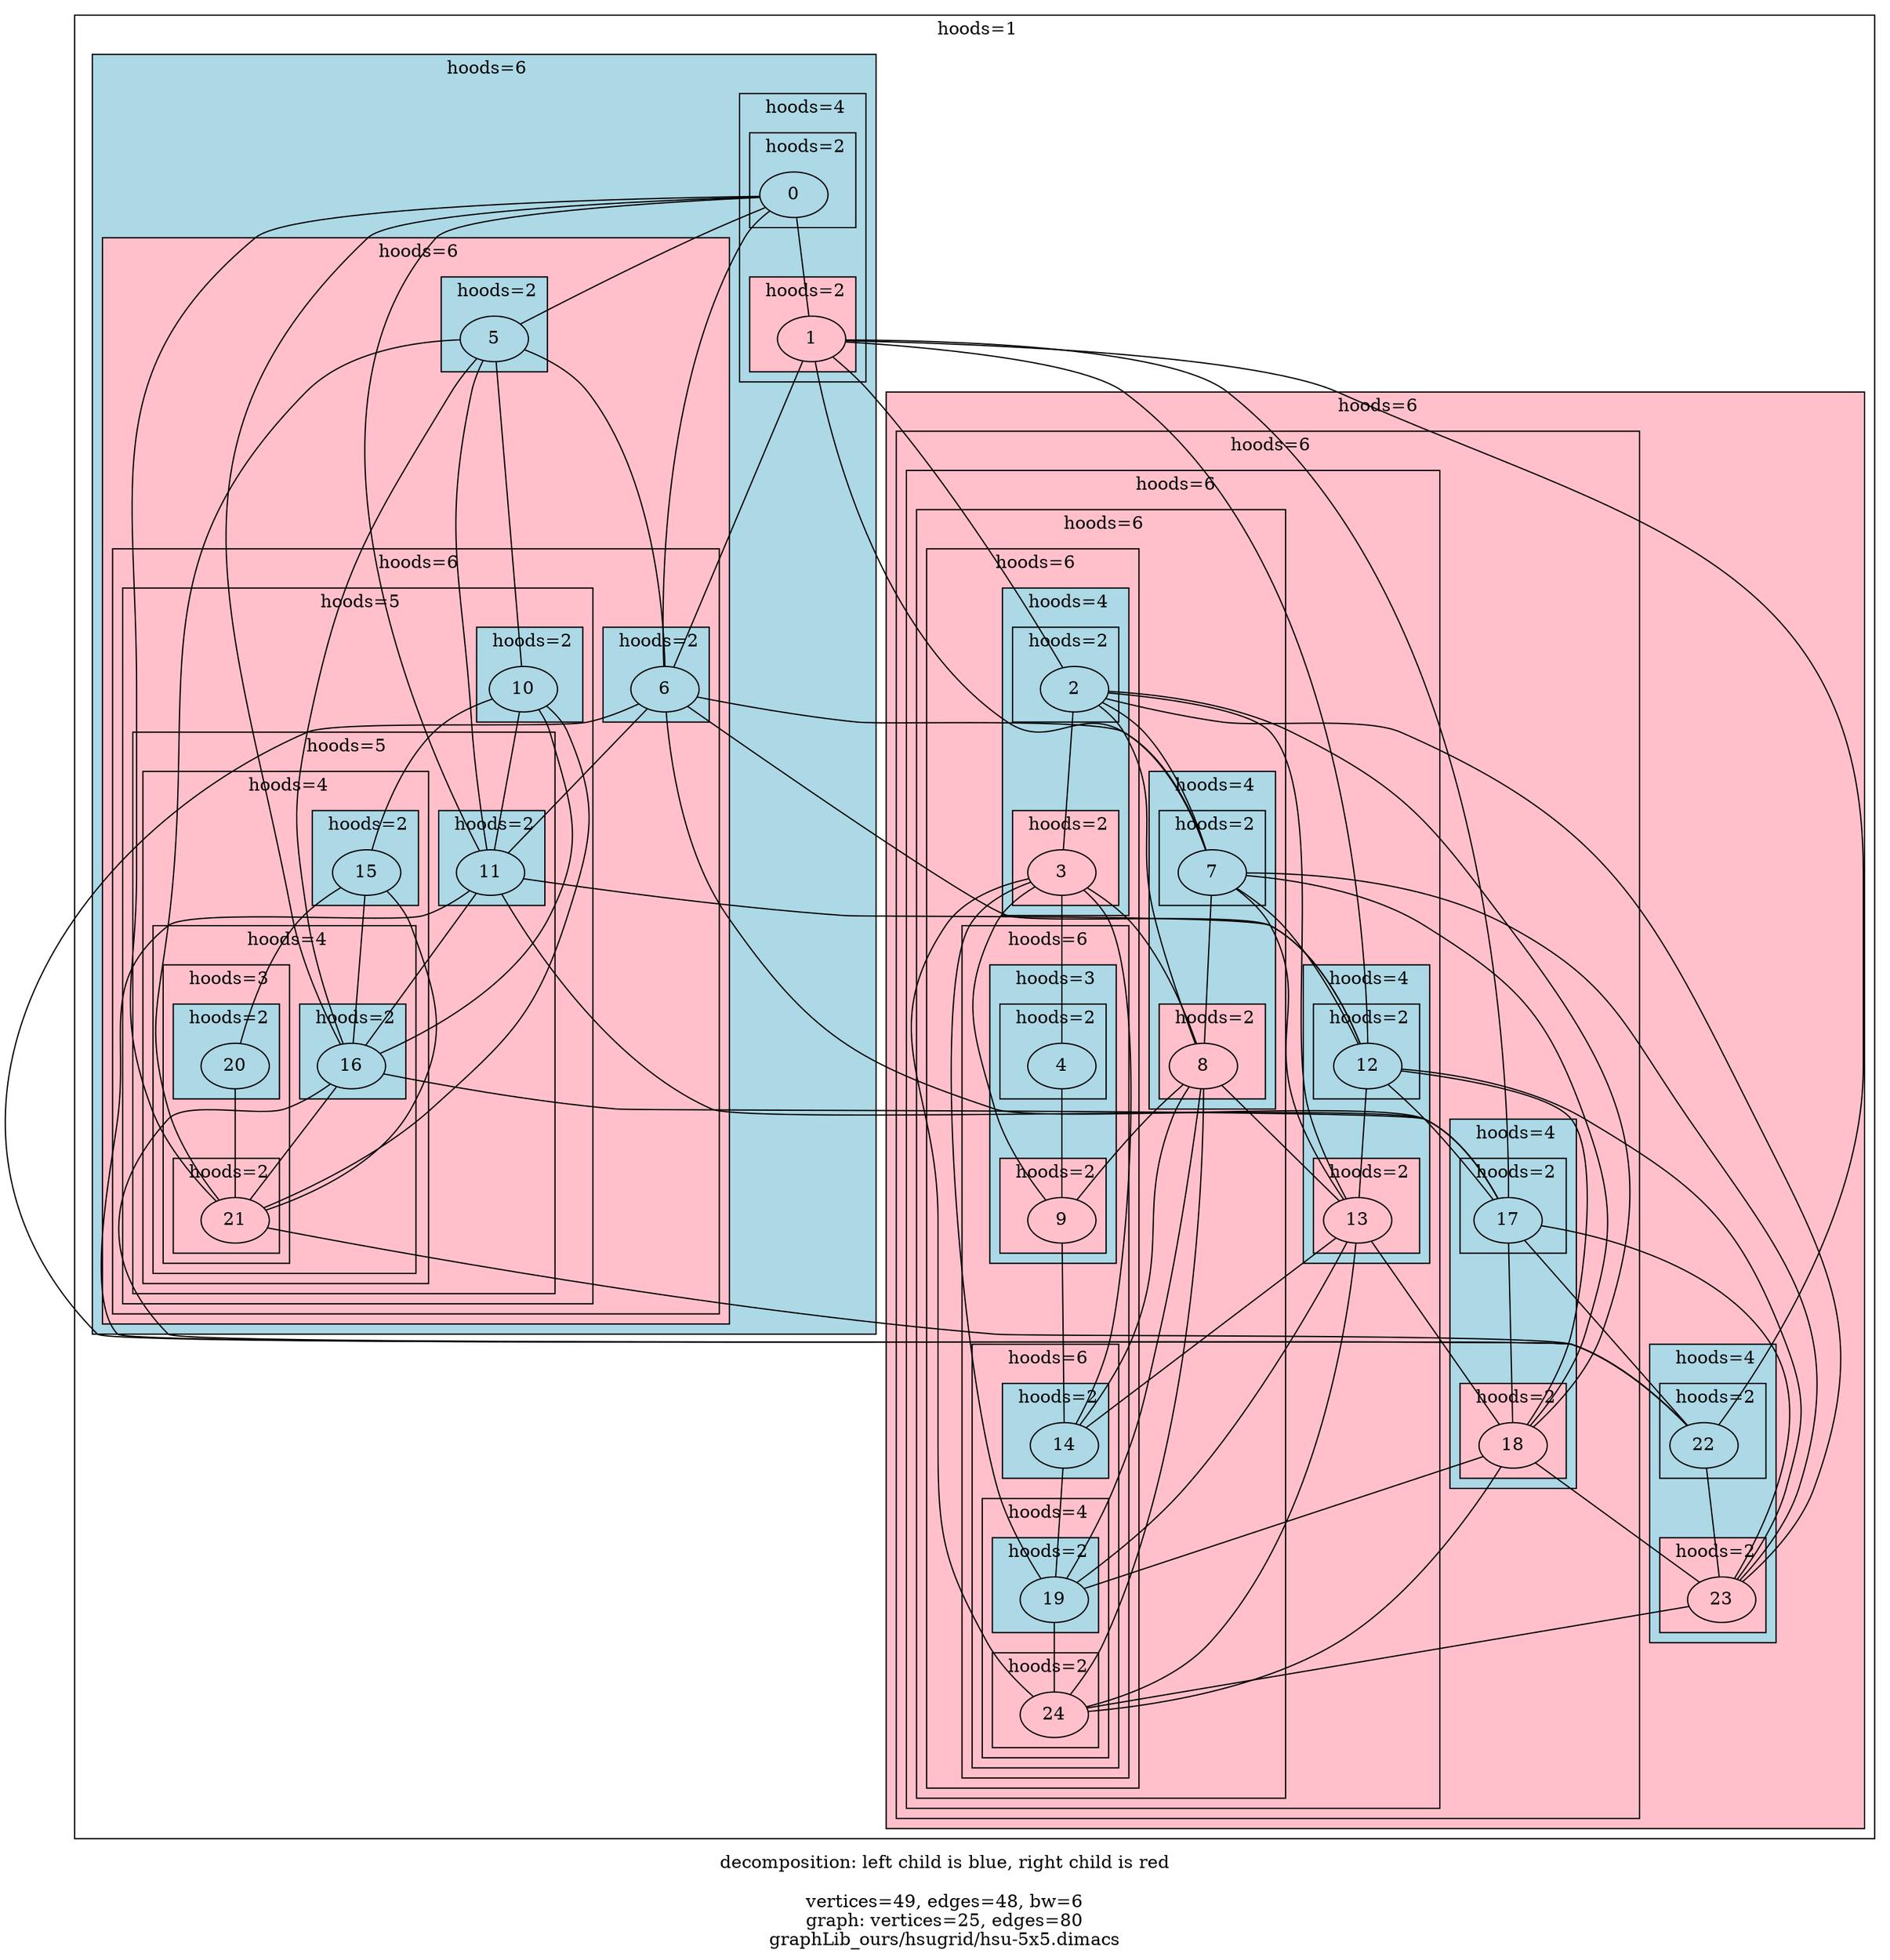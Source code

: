 graph {
label = "decomposition: left child is blue, right child is red\n\nvertices=49, edges=48, bw=6\ngraph: vertices=25, edges=80\ngraphLib_ours/hsugrid/hsu-5x5.dimacs"; 

subgraph cluster_0{
label = " hoods=1";
6775863;
31753535;
31983818;
10038190;
179514;
30752603;
20092482;
2545159;
28154095;
1281123;
23459640;
21607056;
23738549;
11601738;
5612344;
5170955;
2272087;
2026549;
2476072;
7860099;
886220;
30102190;
27337877;
6865516;
28591825;

subgraph cluster_1{
style=filled;
fillcolor = lightblue;label = " hoods=6";
6775863;
31753535;
30752603;
20092482;
23459640;
21607056;
5170955;
2272087;
886220;
30102190;

subgraph cluster_31{
style=filled;
fillcolor = lightblue;label = " hoods=4";
6775863;
31753535;

subgraph cluster_47{
style=filled;
fillcolor = lightblue;label = " hoods=2";
6775863;
}

subgraph cluster_48{
style=filled;
fillcolor = pink;label = " hoods=2";
31753535;
}
}

subgraph cluster_32{
style=filled;
fillcolor = pink;label = " hoods=6";
30752603;
20092482;
23459640;
21607056;
5170955;
2272087;
886220;
30102190;

subgraph cluster_33{
style=filled;
fillcolor = lightblue;label = " hoods=2";
30752603;
}

subgraph cluster_34{
style=filled;
fillcolor = pink;label = " hoods=6";
20092482;
23459640;
21607056;
5170955;
2272087;
886220;
30102190;

subgraph cluster_35{
style=filled;
fillcolor = lightblue;label = " hoods=2";
20092482;
}

subgraph cluster_36{
style=filled;
fillcolor = pink;label = " hoods=5";
23459640;
21607056;
5170955;
2272087;
886220;
30102190;

subgraph cluster_37{
style=filled;
fillcolor = lightblue;label = " hoods=2";
23459640;
}

subgraph cluster_38{
style=filled;
fillcolor = pink;label = " hoods=5";
21607056;
5170955;
2272087;
886220;
30102190;

subgraph cluster_39{
style=filled;
fillcolor = lightblue;label = " hoods=2";
21607056;
}

subgraph cluster_40{
style=filled;
fillcolor = pink;label = " hoods=4";
5170955;
2272087;
886220;
30102190;

subgraph cluster_41{
style=filled;
fillcolor = lightblue;label = " hoods=2";
5170955;
}

subgraph cluster_42{
style=filled;
fillcolor = pink;label = " hoods=4";
2272087;
886220;
30102190;

subgraph cluster_43{
style=filled;
fillcolor = lightblue;label = " hoods=2";
2272087;
}

subgraph cluster_44{
style=filled;
fillcolor = pink;label = " hoods=3";
886220;
30102190;

subgraph cluster_45{
style=filled;
fillcolor = lightblue;label = " hoods=2";
886220;
}

subgraph cluster_46{
style=filled;
fillcolor = pink;label = " hoods=2";
30102190;
}
}
}
}
}
}
}
}
}

subgraph cluster_2{
style=filled;
fillcolor = pink;label = " hoods=6";
31983818;
10038190;
179514;
2545159;
28154095;
1281123;
23738549;
11601738;
5612344;
2026549;
2476072;
7860099;
27337877;
6865516;
28591825;

subgraph cluster_3{
style=filled;
fillcolor = lightblue;label = " hoods=4";
27337877;
6865516;

subgraph cluster_29{
style=filled;
fillcolor = lightblue;label = " hoods=2";
27337877;
}

subgraph cluster_30{
style=filled;
fillcolor = pink;label = " hoods=2";
6865516;
}
}

subgraph cluster_4{
style=filled;
fillcolor = pink;label = " hoods=6";
31983818;
10038190;
179514;
2545159;
28154095;
1281123;
23738549;
11601738;
5612344;
2026549;
2476072;
7860099;
28591825;

subgraph cluster_5{
style=filled;
fillcolor = lightblue;label = " hoods=4";
2026549;
2476072;

subgraph cluster_27{
style=filled;
fillcolor = lightblue;label = " hoods=2";
2026549;
}

subgraph cluster_28{
style=filled;
fillcolor = pink;label = " hoods=2";
2476072;
}
}

subgraph cluster_6{
style=filled;
fillcolor = pink;label = " hoods=6";
31983818;
10038190;
179514;
2545159;
28154095;
1281123;
23738549;
11601738;
5612344;
7860099;
28591825;

subgraph cluster_7{
style=filled;
fillcolor = lightblue;label = " hoods=4";
23738549;
11601738;

subgraph cluster_25{
style=filled;
fillcolor = lightblue;label = " hoods=2";
23738549;
}

subgraph cluster_26{
style=filled;
fillcolor = pink;label = " hoods=2";
11601738;
}
}

subgraph cluster_8{
style=filled;
fillcolor = pink;label = " hoods=6";
31983818;
10038190;
179514;
2545159;
28154095;
1281123;
5612344;
7860099;
28591825;

subgraph cluster_9{
style=filled;
fillcolor = lightblue;label = " hoods=4";
2545159;
28154095;

subgraph cluster_23{
style=filled;
fillcolor = lightblue;label = " hoods=2";
2545159;
}

subgraph cluster_24{
style=filled;
fillcolor = pink;label = " hoods=2";
28154095;
}
}

subgraph cluster_10{
style=filled;
fillcolor = pink;label = " hoods=6";
31983818;
10038190;
179514;
1281123;
5612344;
7860099;
28591825;

subgraph cluster_11{
style=filled;
fillcolor = lightblue;label = " hoods=4";
31983818;
10038190;

subgraph cluster_21{
style=filled;
fillcolor = lightblue;label = " hoods=2";
31983818;
}

subgraph cluster_22{
style=filled;
fillcolor = pink;label = " hoods=2";
10038190;
}
}

subgraph cluster_12{
style=filled;
fillcolor = pink;label = " hoods=6";
179514;
1281123;
5612344;
7860099;
28591825;

subgraph cluster_13{
style=filled;
fillcolor = lightblue;label = " hoods=3";
179514;
1281123;

subgraph cluster_19{
style=filled;
fillcolor = lightblue;label = " hoods=2";
179514;
}

subgraph cluster_20{
style=filled;
fillcolor = pink;label = " hoods=2";
1281123;
}
}

subgraph cluster_14{
style=filled;
fillcolor = pink;label = " hoods=6";
5612344;
7860099;
28591825;

subgraph cluster_15{
style=filled;
fillcolor = lightblue;label = " hoods=2";
5612344;
}

subgraph cluster_16{
style=filled;
fillcolor = pink;label = " hoods=4";
7860099;
28591825;

subgraph cluster_17{
style=filled;
fillcolor = lightblue;label = " hoods=2";
7860099;
}

subgraph cluster_18{
style=filled;
fillcolor = pink;label = " hoods=2";
28591825;
}
}
}
}
}
}
}
}
}
}
subgraph realgraph {
node [shape=circle]label = "real graph"; 
6775863 [ label = "0" ];
31753535 [ label = "1" ];
31983818 [ label = "2" ];
10038190 [ label = "3" ];
179514 [ label = "4" ];
30752603 [ label = "5" ];
20092482 [ label = "6" ];
2545159 [ label = "7" ];
28154095 [ label = "8" ];
1281123 [ label = "9" ];
23459640 [ label = "10" ];
21607056 [ label = "11" ];
23738549 [ label = "12" ];
11601738 [ label = "13" ];
5612344 [ label = "14" ];
5170955 [ label = "15" ];
2272087 [ label = "16" ];
2026549 [ label = "17" ];
2476072 [ label = "18" ];
7860099 [ label = "19" ];
886220 [ label = "20" ];
30102190 [ label = "21" ];
27337877 [ label = "22" ];
6865516 [ label = "23" ];
28591825 [ label = "24" ];
"6775863" -- "31753535";
"6775863" -- "30752603";
"6775863" -- "20092482";
"6775863" -- "21607056";
"6775863" -- "2272087";
"6775863" -- "30102190";
"31753535" -- "31983818";
"31753535" -- "20092482";
"31753535" -- "2545159";
"31753535" -- "23738549";
"31753535" -- "2026549";
"31753535" -- "27337877";
"31983818" -- "10038190";
"31983818" -- "2545159";
"31983818" -- "28154095";
"31983818" -- "11601738";
"31983818" -- "2476072";
"31983818" -- "6865516";
"10038190" -- "179514";
"10038190" -- "28154095";
"10038190" -- "1281123";
"10038190" -- "5612344";
"10038190" -- "7860099";
"10038190" -- "28591825";
"179514" -- "1281123";
"30752603" -- "20092482";
"30752603" -- "23459640";
"30752603" -- "21607056";
"30752603" -- "2272087";
"30752603" -- "30102190";
"20092482" -- "2545159";
"20092482" -- "21607056";
"20092482" -- "23738549";
"20092482" -- "2026549";
"20092482" -- "27337877";
"2545159" -- "28154095";
"2545159" -- "23738549";
"2545159" -- "11601738";
"2545159" -- "2476072";
"2545159" -- "6865516";
"28154095" -- "1281123";
"28154095" -- "11601738";
"28154095" -- "5612344";
"28154095" -- "7860099";
"28154095" -- "28591825";
"1281123" -- "5612344";
"23459640" -- "21607056";
"23459640" -- "5170955";
"23459640" -- "2272087";
"23459640" -- "30102190";
"21607056" -- "23738549";
"21607056" -- "2272087";
"21607056" -- "2026549";
"21607056" -- "27337877";
"23738549" -- "11601738";
"23738549" -- "2026549";
"23738549" -- "2476072";
"23738549" -- "6865516";
"11601738" -- "5612344";
"11601738" -- "2476072";
"11601738" -- "7860099";
"11601738" -- "28591825";
"5612344" -- "7860099";
"5170955" -- "2272087";
"5170955" -- "886220";
"5170955" -- "30102190";
"2272087" -- "2026549";
"2272087" -- "30102190";
"2272087" -- "27337877";
"2026549" -- "2476072";
"2026549" -- "27337877";
"2026549" -- "6865516";
"2476072" -- "7860099";
"2476072" -- "6865516";
"2476072" -- "28591825";
"7860099" -- "28591825";
"886220" -- "30102190";
"30102190" -- "27337877";
"27337877" -- "6865516";
"6865516" -- "28591825";
}
}
